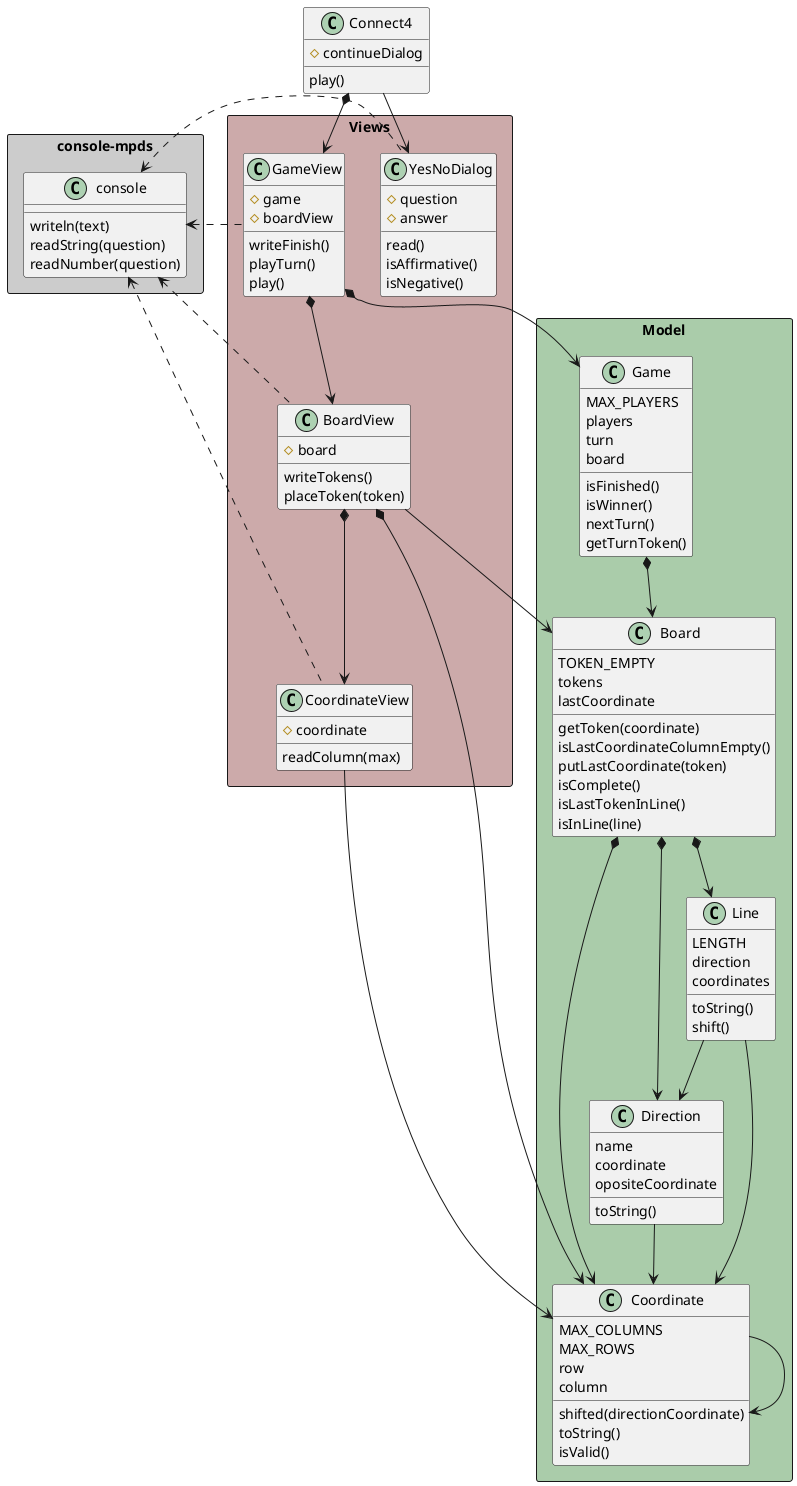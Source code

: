 @startuml connect4_constructorFunction_classdiagram

package "console-mpds" <<Rectangle>> #ccc {
    class console {
        writeln(text)
        readString(question)
        readNumber(question)
    }
}

package "Model" <<Rectangle>> #aca {
    class Coordinate {
        MAX_COLUMNS
        MAX_ROWS
        row
        column
        shifted(directionCoordinate)
        toString()
        isValid()
    }

    class Direction {
        name
        coordinate
        opositeCoordinate
        toString()
    }

    class Line {
        LENGTH
        direction
        coordinates
        toString()
        shift()
    }

    class Board {
        TOKEN_EMPTY
        tokens
        lastCoordinate
        getToken(coordinate)
        isLastCoordinateColumnEmpty()
        putLastCoordinate(token)
        isComplete()
        isLastTokenInLine()
        isInLine(line)
    }

    class Game {
        MAX_PLAYERS
        players
        turn
        board
        isFinished()
        isWinner()
        nextTurn()
        getTurnToken()
    }
}

package "Views" <<Rectangle>> #caa {
    class CoordinateView {
        #coordinate
        readColumn(max)
    }

    class BoardView{
        #board
        writeTokens()
        placeToken(token)
    }

    class GameView {
        #game
        #boardView
        writeFinish()
        playTurn()
        play()
    }

    class YesNoDialog {
        #question
        #answer
        read()
        isAffirmative()
        isNegative()
    }
}

class Connect4 {
    #continueDialog
    play()
}

Coordinate -> Coordinate

CoordinateView -> Coordinate

Direction -down-> Coordinate

Line -down-> Coordinate
Line -down-> Direction

Board *-down-> Coordinate
Board *-down-> Direction
Board *-down-> Line

BoardView *-down-> CoordinateView
BoardView -down-> Board
BoardView *-down-> Coordinate

Game *-down-> Board

GameView *-down-> Game
GameView *-down-> BoardView

Connect4 -down-> YesNoDialog
Connect4 *-down-> GameView

YesNoDialog .-l-> console
GameView .-l-> console
BoardView .-l-> console
CoordinateView .-l-> console

@enduml
